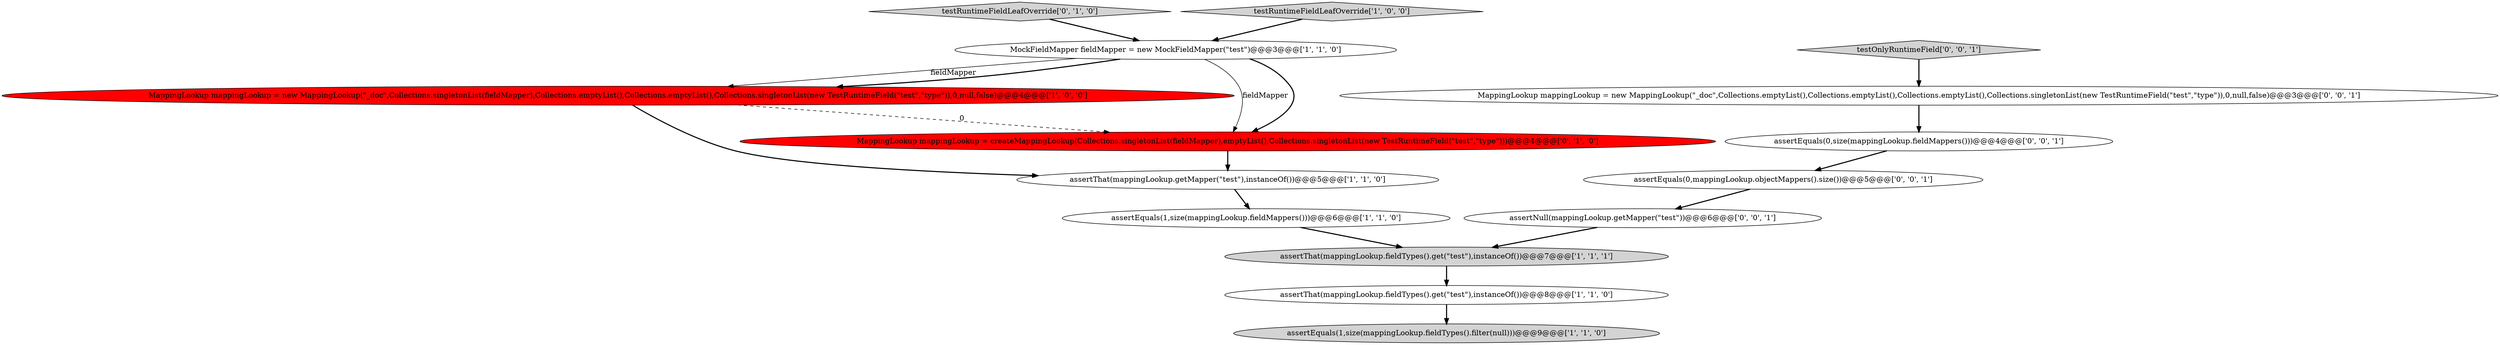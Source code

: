 digraph {
1 [style = filled, label = "MappingLookup mappingLookup = new MappingLookup(\"_doc\",Collections.singletonList(fieldMapper),Collections.emptyList(),Collections.emptyList(),Collections.singletonList(new TestRuntimeField(\"test\",\"type\")),0,null,false)@@@4@@@['1', '0', '0']", fillcolor = red, shape = ellipse image = "AAA1AAABBB1BBB"];
8 [style = filled, label = "MappingLookup mappingLookup = createMappingLookup(Collections.singletonList(fieldMapper),emptyList(),Collections.singletonList(new TestRuntimeField(\"test\",\"type\")))@@@4@@@['0', '1', '0']", fillcolor = red, shape = ellipse image = "AAA1AAABBB2BBB"];
2 [style = filled, label = "assertThat(mappingLookup.getMapper(\"test\"),instanceOf())@@@5@@@['1', '1', '0']", fillcolor = white, shape = ellipse image = "AAA0AAABBB1BBB"];
10 [style = filled, label = "MappingLookup mappingLookup = new MappingLookup(\"_doc\",Collections.emptyList(),Collections.emptyList(),Collections.emptyList(),Collections.singletonList(new TestRuntimeField(\"test\",\"type\")),0,null,false)@@@3@@@['0', '0', '1']", fillcolor = white, shape = ellipse image = "AAA0AAABBB3BBB"];
3 [style = filled, label = "assertEquals(1,size(mappingLookup.fieldTypes().filter(null)))@@@9@@@['1', '1', '0']", fillcolor = lightgray, shape = ellipse image = "AAA0AAABBB1BBB"];
14 [style = filled, label = "testOnlyRuntimeField['0', '0', '1']", fillcolor = lightgray, shape = diamond image = "AAA0AAABBB3BBB"];
7 [style = filled, label = "assertThat(mappingLookup.fieldTypes().get(\"test\"),instanceOf())@@@8@@@['1', '1', '0']", fillcolor = white, shape = ellipse image = "AAA0AAABBB1BBB"];
12 [style = filled, label = "assertEquals(0,size(mappingLookup.fieldMappers()))@@@4@@@['0', '0', '1']", fillcolor = white, shape = ellipse image = "AAA0AAABBB3BBB"];
4 [style = filled, label = "assertEquals(1,size(mappingLookup.fieldMappers()))@@@6@@@['1', '1', '0']", fillcolor = white, shape = ellipse image = "AAA0AAABBB1BBB"];
9 [style = filled, label = "testRuntimeFieldLeafOverride['0', '1', '0']", fillcolor = lightgray, shape = diamond image = "AAA0AAABBB2BBB"];
6 [style = filled, label = "assertThat(mappingLookup.fieldTypes().get(\"test\"),instanceOf())@@@7@@@['1', '1', '1']", fillcolor = lightgray, shape = ellipse image = "AAA0AAABBB1BBB"];
13 [style = filled, label = "assertEquals(0,mappingLookup.objectMappers().size())@@@5@@@['0', '0', '1']", fillcolor = white, shape = ellipse image = "AAA0AAABBB3BBB"];
11 [style = filled, label = "assertNull(mappingLookup.getMapper(\"test\"))@@@6@@@['0', '0', '1']", fillcolor = white, shape = ellipse image = "AAA0AAABBB3BBB"];
0 [style = filled, label = "MockFieldMapper fieldMapper = new MockFieldMapper(\"test\")@@@3@@@['1', '1', '0']", fillcolor = white, shape = ellipse image = "AAA0AAABBB1BBB"];
5 [style = filled, label = "testRuntimeFieldLeafOverride['1', '0', '0']", fillcolor = lightgray, shape = diamond image = "AAA0AAABBB1BBB"];
12->13 [style = bold, label=""];
14->10 [style = bold, label=""];
1->8 [style = dashed, label="0"];
1->2 [style = bold, label=""];
0->8 [style = solid, label="fieldMapper"];
9->0 [style = bold, label=""];
6->7 [style = bold, label=""];
5->0 [style = bold, label=""];
8->2 [style = bold, label=""];
0->1 [style = solid, label="fieldMapper"];
2->4 [style = bold, label=""];
4->6 [style = bold, label=""];
0->1 [style = bold, label=""];
10->12 [style = bold, label=""];
13->11 [style = bold, label=""];
7->3 [style = bold, label=""];
11->6 [style = bold, label=""];
0->8 [style = bold, label=""];
}
